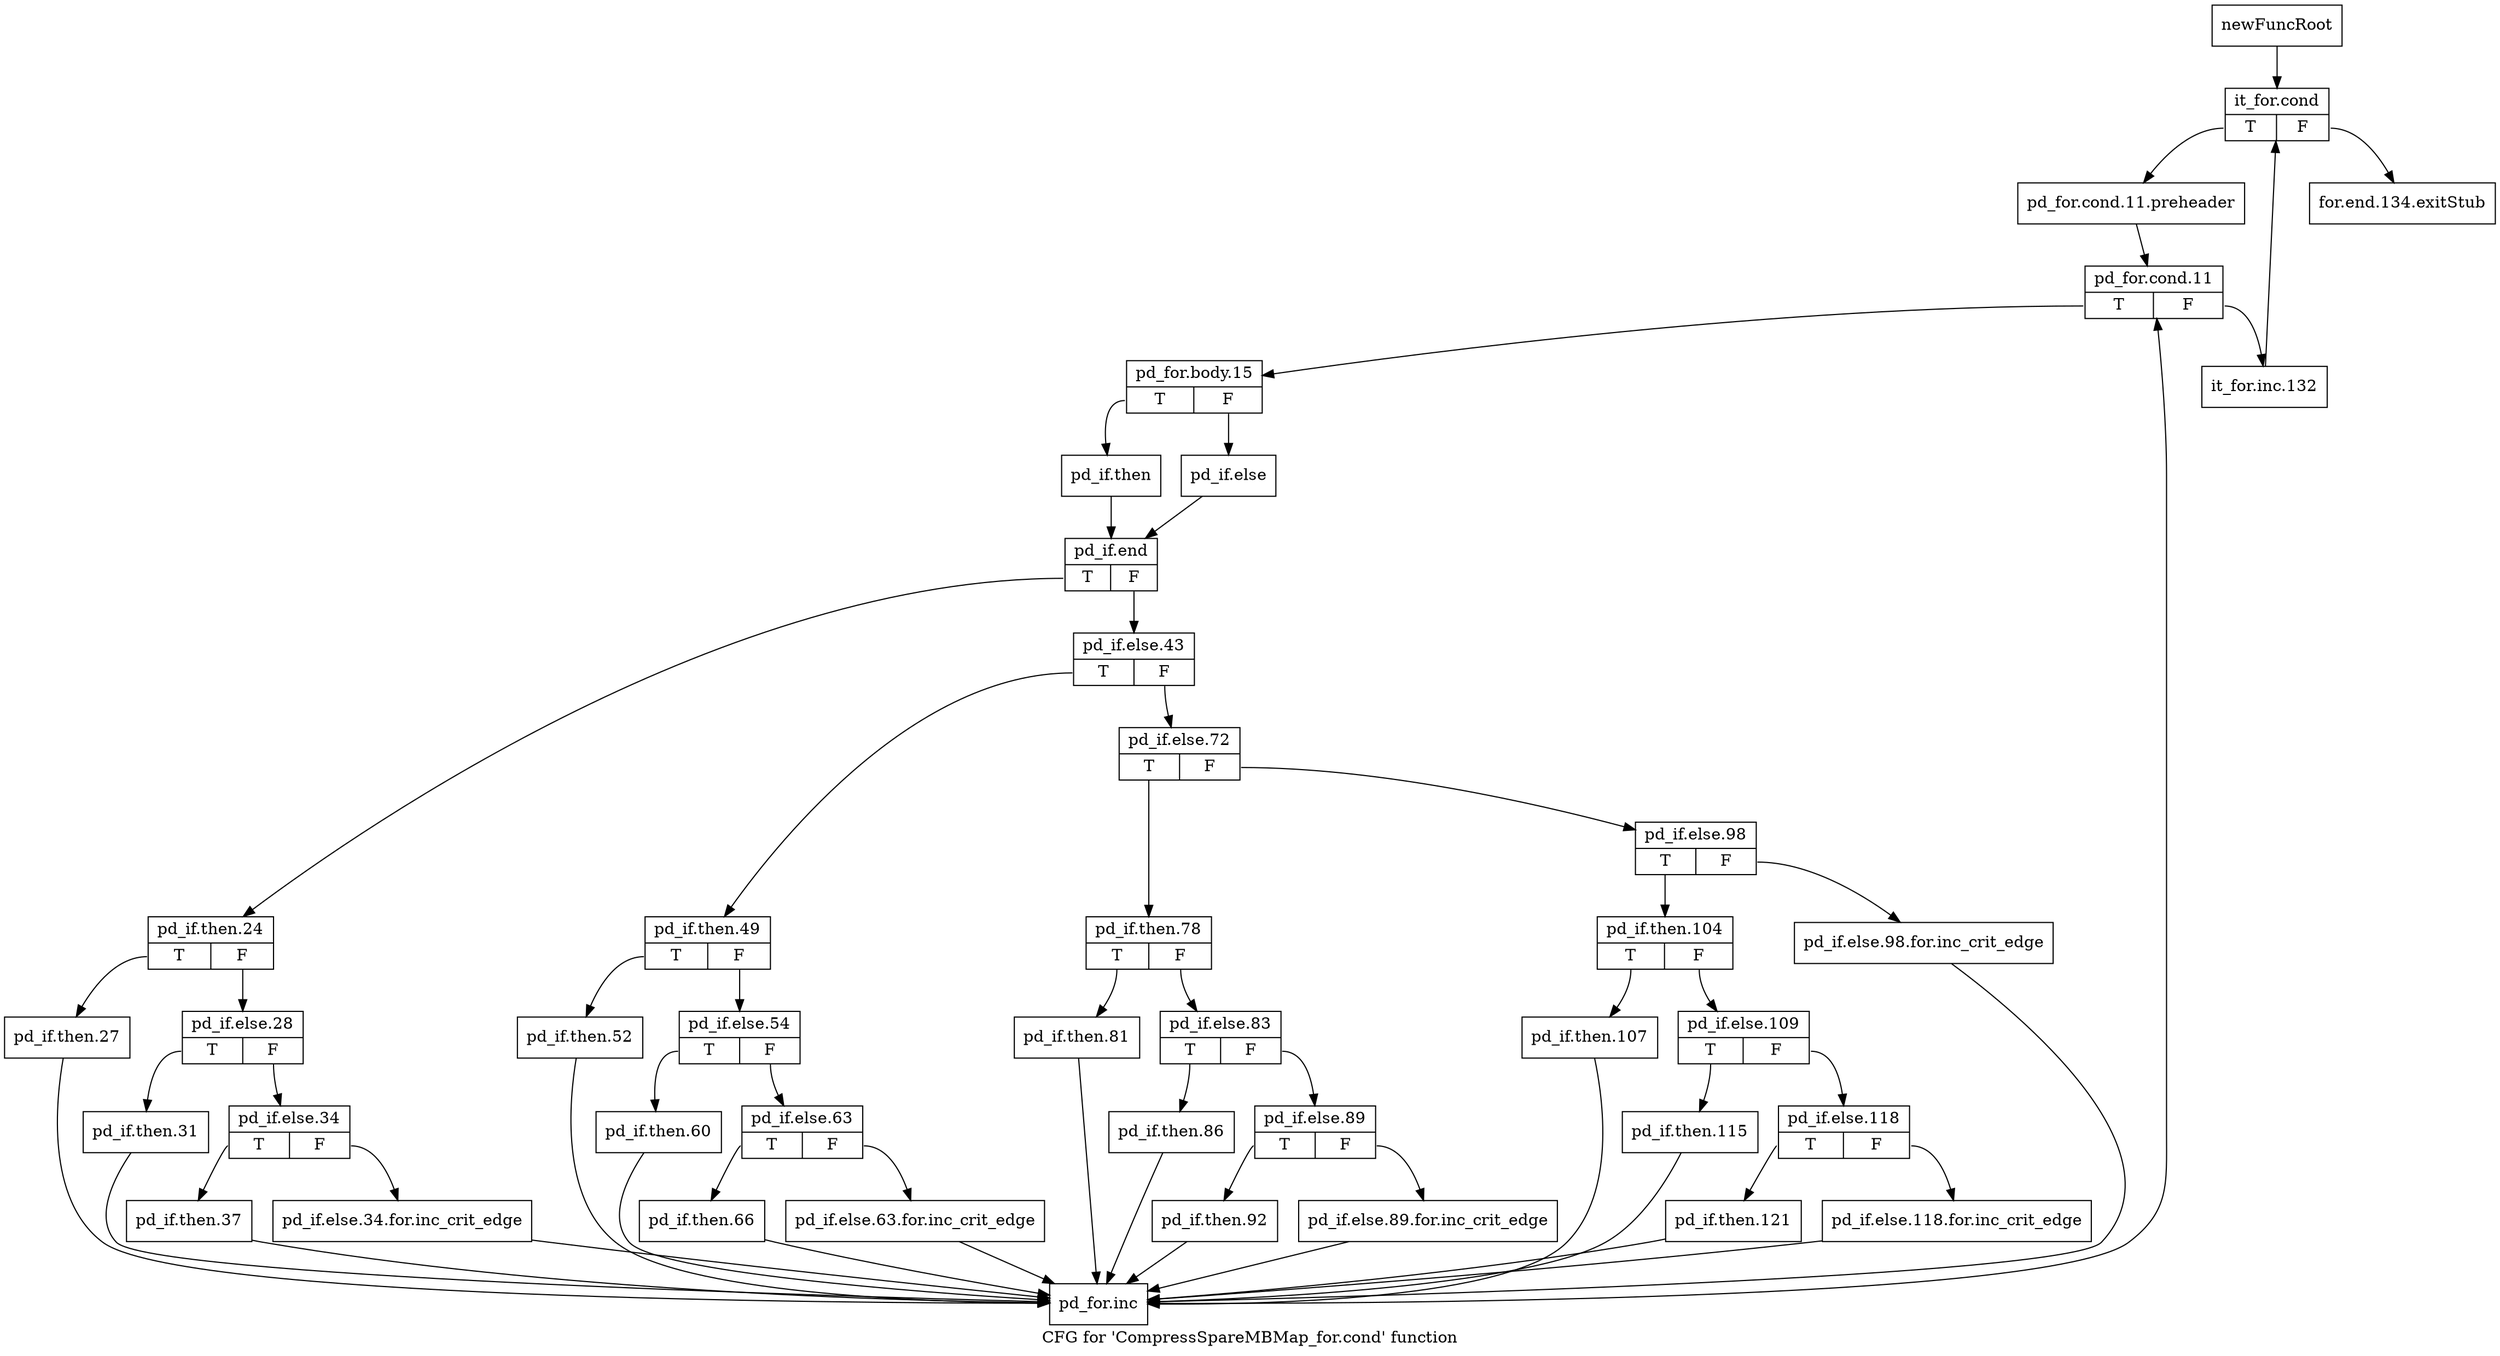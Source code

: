 digraph "CFG for 'CompressSpareMBMap_for.cond' function" {
	label="CFG for 'CompressSpareMBMap_for.cond' function";

	Node0x2686e70 [shape=record,label="{newFuncRoot}"];
	Node0x2686e70 -> Node0x2686f10;
	Node0x2686ec0 [shape=record,label="{for.end.134.exitStub}"];
	Node0x2686f10 [shape=record,label="{it_for.cond|{<s0>T|<s1>F}}"];
	Node0x2686f10:s0 -> Node0x2686f60;
	Node0x2686f10:s1 -> Node0x2686ec0;
	Node0x2686f60 [shape=record,label="{pd_for.cond.11.preheader}"];
	Node0x2686f60 -> Node0x2686fb0;
	Node0x2686fb0 [shape=record,label="{pd_for.cond.11|{<s0>T|<s1>F}}"];
	Node0x2686fb0:s0 -> Node0x2687490;
	Node0x2686fb0:s1 -> Node0x2687440;
	Node0x2687440 [shape=record,label="{it_for.inc.132}"];
	Node0x2687440 -> Node0x2686f10;
	Node0x2687490 [shape=record,label="{pd_for.body.15|{<s0>T|<s1>F}}"];
	Node0x2687490:s0 -> Node0x2ea0590;
	Node0x2687490:s1 -> Node0x26874e0;
	Node0x26874e0 [shape=record,label="{pd_if.else}"];
	Node0x26874e0 -> Node0x2ea05e0;
	Node0x2ea0590 [shape=record,label="{pd_if.then}"];
	Node0x2ea0590 -> Node0x2ea05e0;
	Node0x2ea05e0 [shape=record,label="{pd_if.end|{<s0>T|<s1>F}}"];
	Node0x2ea05e0:s0 -> Node0x2ea0e00;
	Node0x2ea05e0:s1 -> Node0x2ea0630;
	Node0x2ea0630 [shape=record,label="{pd_if.else.43|{<s0>T|<s1>F}}"];
	Node0x2ea0630:s0 -> Node0x2ea0bd0;
	Node0x2ea0630:s1 -> Node0x2ea0680;
	Node0x2ea0680 [shape=record,label="{pd_if.else.72|{<s0>T|<s1>F}}"];
	Node0x2ea0680:s0 -> Node0x2ea09a0;
	Node0x2ea0680:s1 -> Node0x2ea06d0;
	Node0x2ea06d0 [shape=record,label="{pd_if.else.98|{<s0>T|<s1>F}}"];
	Node0x2ea06d0:s0 -> Node0x2ea0770;
	Node0x2ea06d0:s1 -> Node0x2ea0720;
	Node0x2ea0720 [shape=record,label="{pd_if.else.98.for.inc_crit_edge}"];
	Node0x2ea0720 -> Node0x2ea1030;
	Node0x2ea0770 [shape=record,label="{pd_if.then.104|{<s0>T|<s1>F}}"];
	Node0x2ea0770:s0 -> Node0x2ea0950;
	Node0x2ea0770:s1 -> Node0x2ea07c0;
	Node0x2ea07c0 [shape=record,label="{pd_if.else.109|{<s0>T|<s1>F}}"];
	Node0x2ea07c0:s0 -> Node0x2ea0900;
	Node0x2ea07c0:s1 -> Node0x2ea0810;
	Node0x2ea0810 [shape=record,label="{pd_if.else.118|{<s0>T|<s1>F}}"];
	Node0x2ea0810:s0 -> Node0x2ea08b0;
	Node0x2ea0810:s1 -> Node0x2ea0860;
	Node0x2ea0860 [shape=record,label="{pd_if.else.118.for.inc_crit_edge}"];
	Node0x2ea0860 -> Node0x2ea1030;
	Node0x2ea08b0 [shape=record,label="{pd_if.then.121}"];
	Node0x2ea08b0 -> Node0x2ea1030;
	Node0x2ea0900 [shape=record,label="{pd_if.then.115}"];
	Node0x2ea0900 -> Node0x2ea1030;
	Node0x2ea0950 [shape=record,label="{pd_if.then.107}"];
	Node0x2ea0950 -> Node0x2ea1030;
	Node0x2ea09a0 [shape=record,label="{pd_if.then.78|{<s0>T|<s1>F}}"];
	Node0x2ea09a0:s0 -> Node0x2ea0b80;
	Node0x2ea09a0:s1 -> Node0x2ea09f0;
	Node0x2ea09f0 [shape=record,label="{pd_if.else.83|{<s0>T|<s1>F}}"];
	Node0x2ea09f0:s0 -> Node0x2ea0b30;
	Node0x2ea09f0:s1 -> Node0x2ea0a40;
	Node0x2ea0a40 [shape=record,label="{pd_if.else.89|{<s0>T|<s1>F}}"];
	Node0x2ea0a40:s0 -> Node0x2ea0ae0;
	Node0x2ea0a40:s1 -> Node0x2ea0a90;
	Node0x2ea0a90 [shape=record,label="{pd_if.else.89.for.inc_crit_edge}"];
	Node0x2ea0a90 -> Node0x2ea1030;
	Node0x2ea0ae0 [shape=record,label="{pd_if.then.92}"];
	Node0x2ea0ae0 -> Node0x2ea1030;
	Node0x2ea0b30 [shape=record,label="{pd_if.then.86}"];
	Node0x2ea0b30 -> Node0x2ea1030;
	Node0x2ea0b80 [shape=record,label="{pd_if.then.81}"];
	Node0x2ea0b80 -> Node0x2ea1030;
	Node0x2ea0bd0 [shape=record,label="{pd_if.then.49|{<s0>T|<s1>F}}"];
	Node0x2ea0bd0:s0 -> Node0x2ea0db0;
	Node0x2ea0bd0:s1 -> Node0x2ea0c20;
	Node0x2ea0c20 [shape=record,label="{pd_if.else.54|{<s0>T|<s1>F}}"];
	Node0x2ea0c20:s0 -> Node0x2ea0d60;
	Node0x2ea0c20:s1 -> Node0x2ea0c70;
	Node0x2ea0c70 [shape=record,label="{pd_if.else.63|{<s0>T|<s1>F}}"];
	Node0x2ea0c70:s0 -> Node0x2ea0d10;
	Node0x2ea0c70:s1 -> Node0x2ea0cc0;
	Node0x2ea0cc0 [shape=record,label="{pd_if.else.63.for.inc_crit_edge}"];
	Node0x2ea0cc0 -> Node0x2ea1030;
	Node0x2ea0d10 [shape=record,label="{pd_if.then.66}"];
	Node0x2ea0d10 -> Node0x2ea1030;
	Node0x2ea0d60 [shape=record,label="{pd_if.then.60}"];
	Node0x2ea0d60 -> Node0x2ea1030;
	Node0x2ea0db0 [shape=record,label="{pd_if.then.52}"];
	Node0x2ea0db0 -> Node0x2ea1030;
	Node0x2ea0e00 [shape=record,label="{pd_if.then.24|{<s0>T|<s1>F}}"];
	Node0x2ea0e00:s0 -> Node0x2ea0fe0;
	Node0x2ea0e00:s1 -> Node0x2ea0e50;
	Node0x2ea0e50 [shape=record,label="{pd_if.else.28|{<s0>T|<s1>F}}"];
	Node0x2ea0e50:s0 -> Node0x2ea0f90;
	Node0x2ea0e50:s1 -> Node0x2ea0ea0;
	Node0x2ea0ea0 [shape=record,label="{pd_if.else.34|{<s0>T|<s1>F}}"];
	Node0x2ea0ea0:s0 -> Node0x2ea0f40;
	Node0x2ea0ea0:s1 -> Node0x2ea0ef0;
	Node0x2ea0ef0 [shape=record,label="{pd_if.else.34.for.inc_crit_edge}"];
	Node0x2ea0ef0 -> Node0x2ea1030;
	Node0x2ea0f40 [shape=record,label="{pd_if.then.37}"];
	Node0x2ea0f40 -> Node0x2ea1030;
	Node0x2ea0f90 [shape=record,label="{pd_if.then.31}"];
	Node0x2ea0f90 -> Node0x2ea1030;
	Node0x2ea0fe0 [shape=record,label="{pd_if.then.27}"];
	Node0x2ea0fe0 -> Node0x2ea1030;
	Node0x2ea1030 [shape=record,label="{pd_for.inc}"];
	Node0x2ea1030 -> Node0x2686fb0;
}
